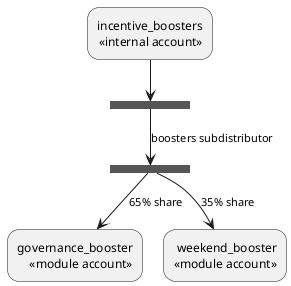 @startuml
"incentive_boosters\r<<internal account>>" --> ===B1===

===B1=== -->[boosters subdistributor] ===B2===

===B2=== -->[65% share] "governance_booster\r<<module account>>"
===B2=== -->[35% share] "weekend_booster\r<<module account>>"
@enduml